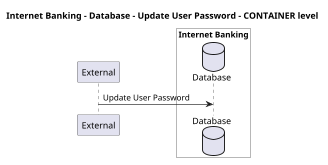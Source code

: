 @startuml
skinparam dpi 60

title Internet Banking - Database - Update User Password - CONTAINER level

participant "External" as C4InterFlow.SoftwareSystems.ExternalSystem

box "Internet Banking" #White
    database "Database" as BigBankPlc.SoftwareSystems.InternetBanking.Containers.Database
end box


C4InterFlow.SoftwareSystems.ExternalSystem -> BigBankPlc.SoftwareSystems.InternetBanking.Containers.Database : Update User Password


@enduml
